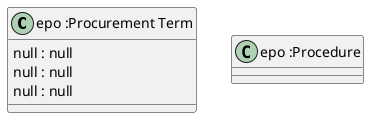 
@startuml
class "epo :Procurement Term" {
  null : null 
}
class "epo :Procedure" {

}
class "epo :Procurement Term" {
  null : null 
}
class "epo :Procedure" {

}
class "epo :Procurement Term" {
  null : null 
}
class "epo :Procedure" {

}

@enduml
